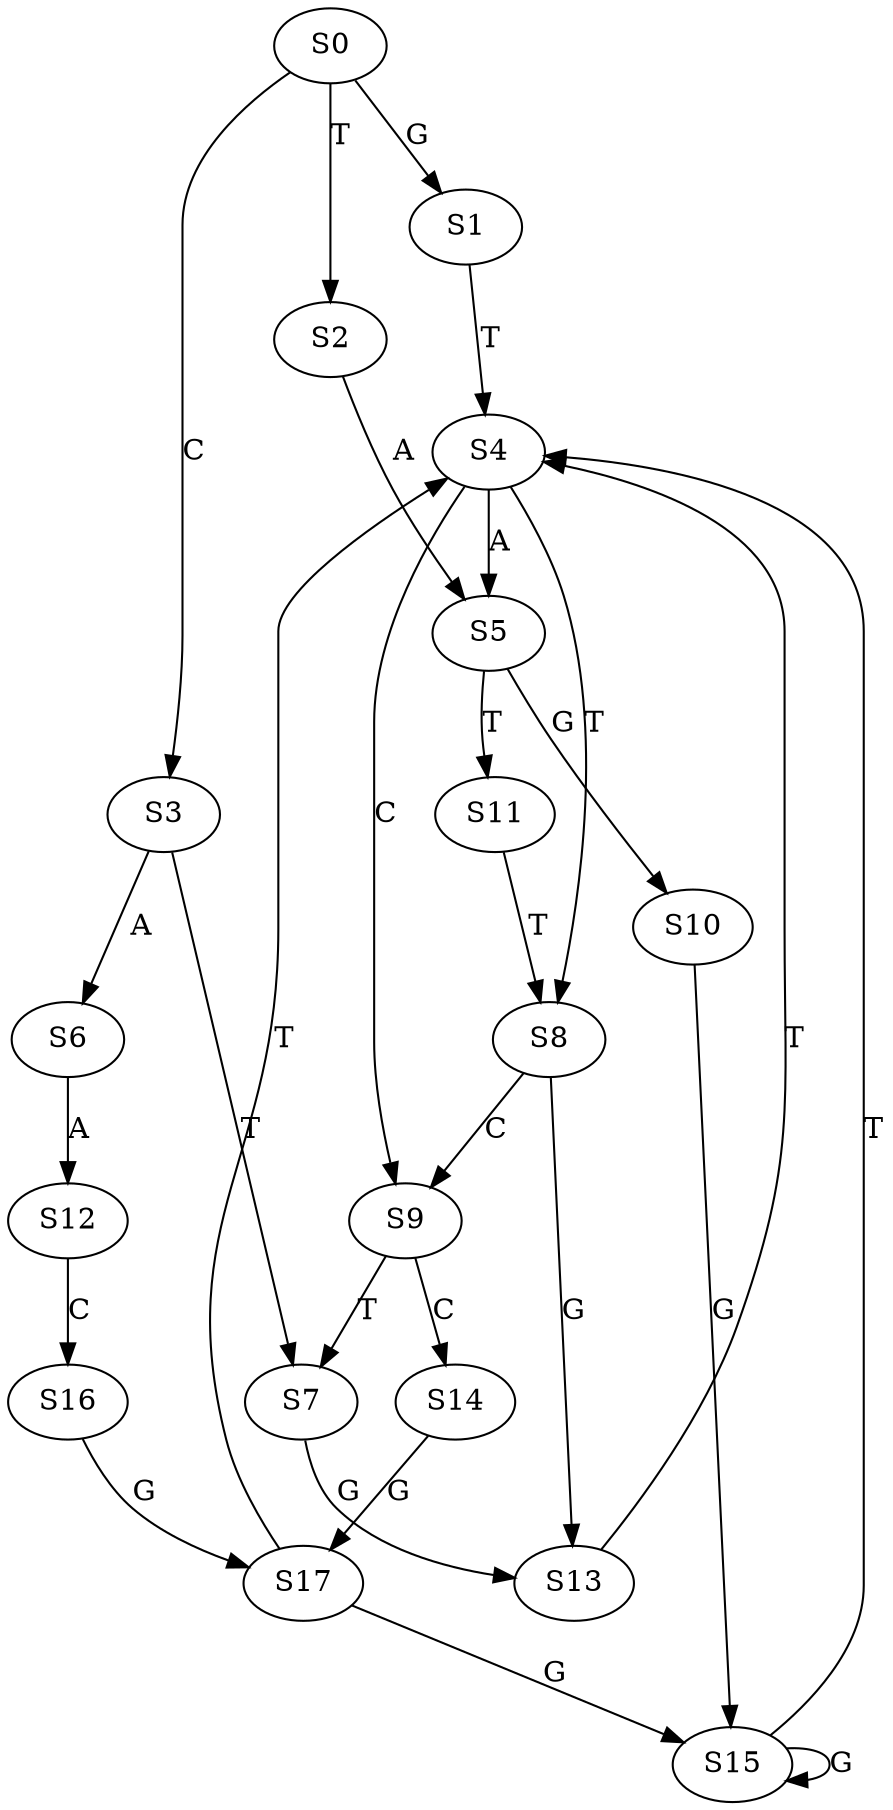strict digraph  {
	S0 -> S1 [ label = G ];
	S0 -> S2 [ label = T ];
	S0 -> S3 [ label = C ];
	S1 -> S4 [ label = T ];
	S2 -> S5 [ label = A ];
	S3 -> S6 [ label = A ];
	S3 -> S7 [ label = T ];
	S4 -> S5 [ label = A ];
	S4 -> S8 [ label = T ];
	S4 -> S9 [ label = C ];
	S5 -> S10 [ label = G ];
	S5 -> S11 [ label = T ];
	S6 -> S12 [ label = A ];
	S7 -> S13 [ label = G ];
	S8 -> S9 [ label = C ];
	S8 -> S13 [ label = G ];
	S9 -> S14 [ label = C ];
	S9 -> S7 [ label = T ];
	S10 -> S15 [ label = G ];
	S11 -> S8 [ label = T ];
	S12 -> S16 [ label = C ];
	S13 -> S4 [ label = T ];
	S14 -> S17 [ label = G ];
	S15 -> S4 [ label = T ];
	S15 -> S15 [ label = G ];
	S16 -> S17 [ label = G ];
	S17 -> S4 [ label = T ];
	S17 -> S15 [ label = G ];
}
